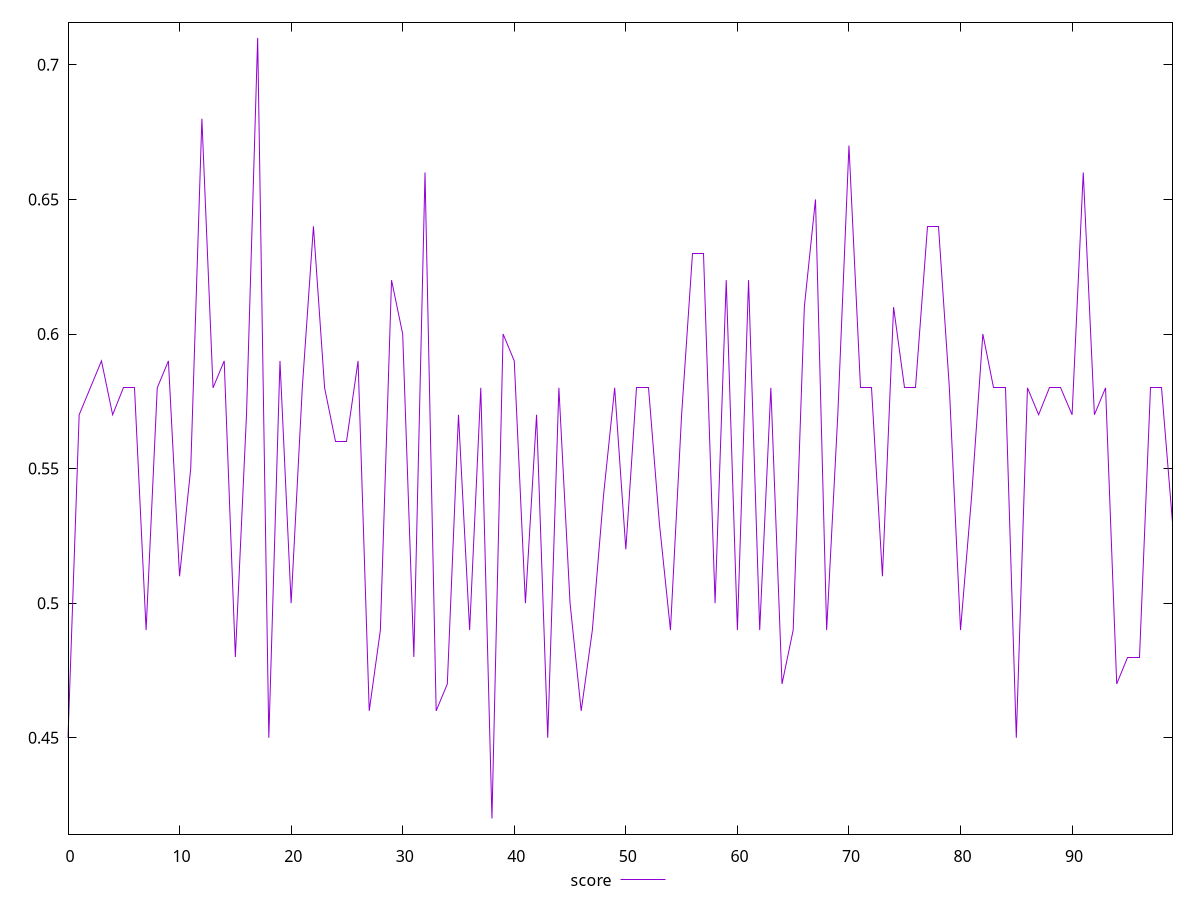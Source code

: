 reset

$score <<EOF
0 0.45
1 0.57
2 0.58
3 0.59
4 0.57
5 0.58
6 0.58
7 0.49
8 0.58
9 0.59
10 0.51
11 0.55
12 0.68
13 0.58
14 0.59
15 0.48
16 0.57
17 0.71
18 0.45
19 0.59
20 0.5
21 0.58
22 0.64
23 0.58
24 0.56
25 0.56
26 0.59
27 0.46
28 0.49
29 0.62
30 0.6
31 0.48
32 0.66
33 0.46
34 0.47
35 0.57
36 0.49
37 0.58
38 0.42
39 0.6
40 0.59
41 0.5
42 0.57
43 0.45
44 0.58
45 0.5
46 0.46
47 0.49
48 0.54
49 0.58
50 0.52
51 0.58
52 0.58
53 0.53
54 0.49
55 0.57
56 0.63
57 0.63
58 0.5
59 0.62
60 0.49
61 0.62
62 0.49
63 0.58
64 0.47
65 0.49
66 0.61
67 0.65
68 0.49
69 0.57
70 0.67
71 0.58
72 0.58
73 0.51
74 0.61
75 0.58
76 0.58
77 0.64
78 0.64
79 0.58
80 0.49
81 0.54
82 0.6
83 0.58
84 0.58
85 0.45
86 0.58
87 0.57
88 0.58
89 0.58
90 0.57
91 0.66
92 0.57
93 0.58
94 0.47
95 0.48
96 0.48
97 0.58
98 0.58
99 0.53
EOF

set key outside below
set xrange [0:99]
set yrange [0.4142:0.7158]
set trange [0.4142:0.7158]
set terminal svg size 640, 500 enhanced background rgb 'white'
set output "report_00013_2021-02-09T12-04-24.940Z/uses-http2/samples/pages+cached+noadtech+nomedia+nocss/score/values.svg"

plot $score title "score" with line

reset
